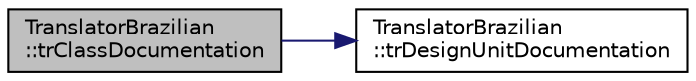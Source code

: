 digraph "TranslatorBrazilian::trClassDocumentation"
{
 // LATEX_PDF_SIZE
  edge [fontname="Helvetica",fontsize="10",labelfontname="Helvetica",labelfontsize="10"];
  node [fontname="Helvetica",fontsize="10",shape=record];
  rankdir="LR";
  Node1 [label="TranslatorBrazilian\l::trClassDocumentation",height=0.2,width=0.4,color="black", fillcolor="grey75", style="filled", fontcolor="black",tooltip=" "];
  Node1 -> Node2 [color="midnightblue",fontsize="10",style="solid",fontname="Helvetica"];
  Node2 [label="TranslatorBrazilian\l::trDesignUnitDocumentation",height=0.2,width=0.4,color="black", fillcolor="white", style="filled",URL="$classTranslatorBrazilian.html#aead0fccaa5d73346177e8137bbc0c44e",tooltip=" "];
}
